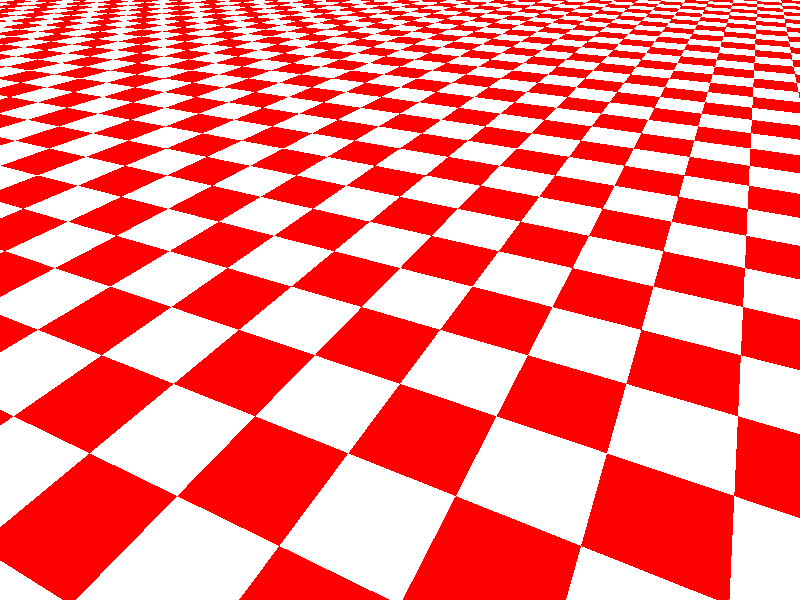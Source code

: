 #include "colors.inc"
light_source {< 2,5, 5> White} 
light_source {< 2,5, 0> White} 

camera { 
  location <0,3,4> 
  look_at <2,0,0> 
} 

plane { <0, 1, 0>, -1 
    pigment { 
      checker color Red, color White 
    }} 

sky_sphere {
  pigment {
    gradient y
    color_map { [0.0 color rgb <0.7,0.7,1.0>] 
                [1.0 color blue 0.5] }
  }}


